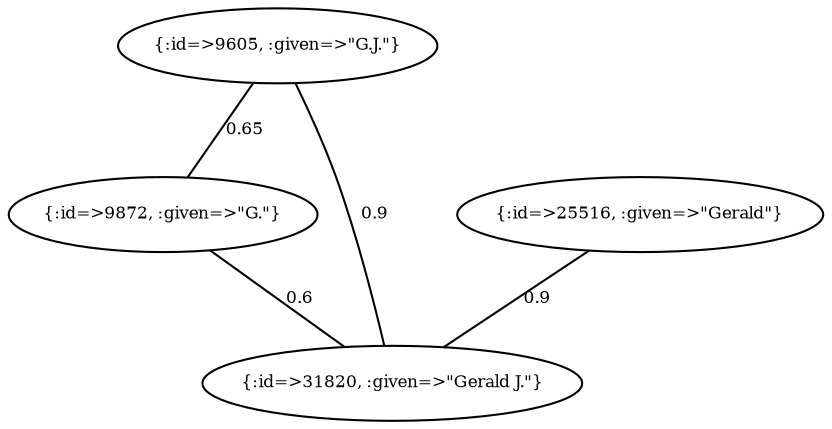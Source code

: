 graph Collector__WeightedGraph {
    "{:id=>9605, :given=>\"G.J.\"}" [
        fontsize = 8,
        label = "{:id=>9605, :given=>\"G.J.\"}"
    ]

    "{:id=>9872, :given=>\"G.\"}" [
        fontsize = 8,
        label = "{:id=>9872, :given=>\"G.\"}"
    ]

    "{:id=>25516, :given=>\"Gerald\"}" [
        fontsize = 8,
        label = "{:id=>25516, :given=>\"Gerald\"}"
    ]

    "{:id=>31820, :given=>\"Gerald J.\"}" [
        fontsize = 8,
        label = "{:id=>31820, :given=>\"Gerald J.\"}"
    ]

    "{:id=>9605, :given=>\"G.J.\"}" -- "{:id=>9872, :given=>\"G.\"}" [
        fontsize = 8,
        label = 0.65
    ]

    "{:id=>9605, :given=>\"G.J.\"}" -- "{:id=>31820, :given=>\"Gerald J.\"}" [
        fontsize = 8,
        label = 0.9
    ]

    "{:id=>9872, :given=>\"G.\"}" -- "{:id=>31820, :given=>\"Gerald J.\"}" [
        fontsize = 8,
        label = 0.6
    ]

    "{:id=>25516, :given=>\"Gerald\"}" -- "{:id=>31820, :given=>\"Gerald J.\"}" [
        fontsize = 8,
        label = 0.9
    ]
}
